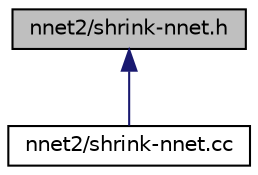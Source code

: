 digraph "nnet2/shrink-nnet.h"
{
  edge [fontname="Helvetica",fontsize="10",labelfontname="Helvetica",labelfontsize="10"];
  node [fontname="Helvetica",fontsize="10",shape=record];
  Node125 [label="nnet2/shrink-nnet.h",height=0.2,width=0.4,color="black", fillcolor="grey75", style="filled", fontcolor="black"];
  Node125 -> Node126 [dir="back",color="midnightblue",fontsize="10",style="solid",fontname="Helvetica"];
  Node126 [label="nnet2/shrink-nnet.cc",height=0.2,width=0.4,color="black", fillcolor="white", style="filled",URL="$shrink-nnet_8cc.html"];
}
